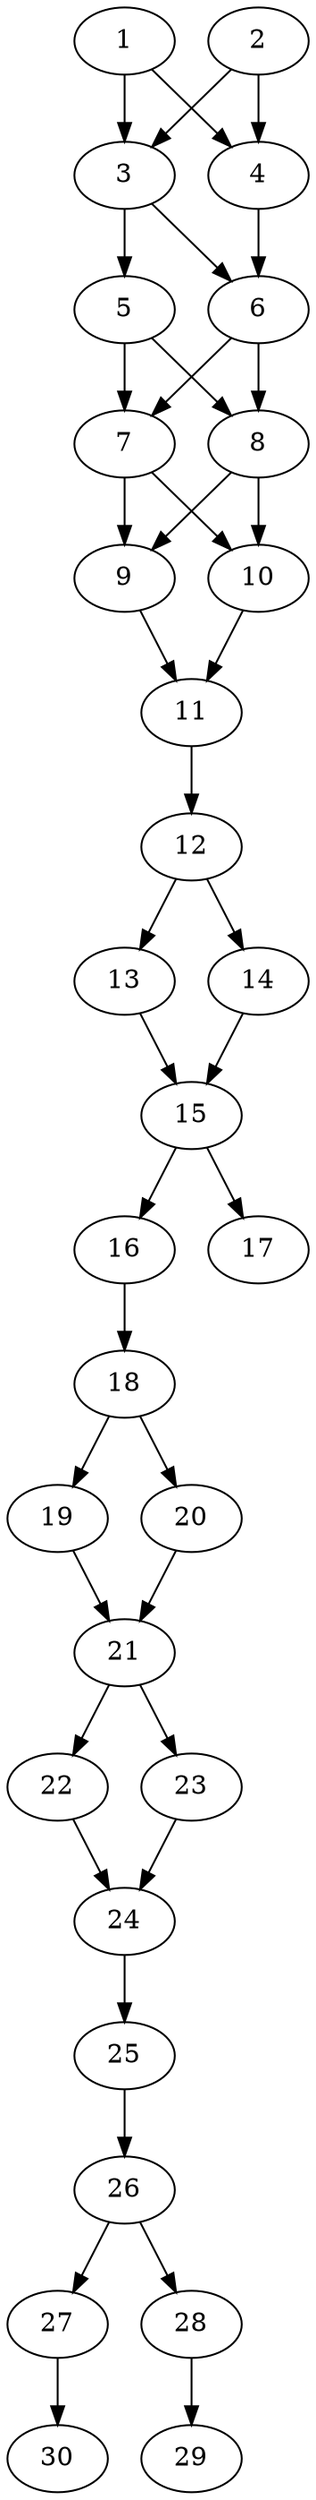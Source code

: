 // DAG automatically generated by daggen at Thu Oct  3 14:04:19 2019
// ./daggen --dot -n 30 --ccr 0.3 --fat 0.3 --regular 0.5 --density 0.7 --mindata 5242880 --maxdata 52428800 
digraph G {
  1 [size="173540693", alpha="0.08", expect_size="52062208"] 
  1 -> 3 [size ="52062208"]
  1 -> 4 [size ="52062208"]
  2 [size="133672960", alpha="0.03", expect_size="40101888"] 
  2 -> 3 [size ="40101888"]
  2 -> 4 [size ="40101888"]
  3 [size="28395520", alpha="0.04", expect_size="8518656"] 
  3 -> 5 [size ="8518656"]
  3 -> 6 [size ="8518656"]
  4 [size="126897493", alpha="0.18", expect_size="38069248"] 
  4 -> 6 [size ="38069248"]
  5 [size="90931200", alpha="0.16", expect_size="27279360"] 
  5 -> 7 [size ="27279360"]
  5 -> 8 [size ="27279360"]
  6 [size="29839360", alpha="0.18", expect_size="8951808"] 
  6 -> 7 [size ="8951808"]
  6 -> 8 [size ="8951808"]
  7 [size="72727893", alpha="0.04", expect_size="21818368"] 
  7 -> 9 [size ="21818368"]
  7 -> 10 [size ="21818368"]
  8 [size="28091733", alpha="0.01", expect_size="8427520"] 
  8 -> 9 [size ="8427520"]
  8 -> 10 [size ="8427520"]
  9 [size="72461653", alpha="0.02", expect_size="21738496"] 
  9 -> 11 [size ="21738496"]
  10 [size="79284907", alpha="0.00", expect_size="23785472"] 
  10 -> 11 [size ="23785472"]
  11 [size="78434987", alpha="0.05", expect_size="23530496"] 
  11 -> 12 [size ="23530496"]
  12 [size="143206400", alpha="0.17", expect_size="42961920"] 
  12 -> 13 [size ="42961920"]
  12 -> 14 [size ="42961920"]
  13 [size="166236160", alpha="0.07", expect_size="49870848"] 
  13 -> 15 [size ="49870848"]
  14 [size="39048533", alpha="0.11", expect_size="11714560"] 
  14 -> 15 [size ="11714560"]
  15 [size="24180053", alpha="0.15", expect_size="7254016"] 
  15 -> 16 [size ="7254016"]
  15 -> 17 [size ="7254016"]
  16 [size="149575680", alpha="0.12", expect_size="44872704"] 
  16 -> 18 [size ="44872704"]
  17 [size="135495680", alpha="0.00", expect_size="40648704"] 
  18 [size="167570773", alpha="0.11", expect_size="50271232"] 
  18 -> 19 [size ="50271232"]
  18 -> 20 [size ="50271232"]
  19 [size="18691413", alpha="0.00", expect_size="5607424"] 
  19 -> 21 [size ="5607424"]
  20 [size="35406507", alpha="0.17", expect_size="10621952"] 
  20 -> 21 [size ="10621952"]
  21 [size="37645653", alpha="0.14", expect_size="11293696"] 
  21 -> 22 [size ="11293696"]
  21 -> 23 [size ="11293696"]
  22 [size="74472107", alpha="0.05", expect_size="22341632"] 
  22 -> 24 [size ="22341632"]
  23 [size="47714987", alpha="0.18", expect_size="14314496"] 
  23 -> 24 [size ="14314496"]
  24 [size="104625493", alpha="0.05", expect_size="31387648"] 
  24 -> 25 [size ="31387648"]
  25 [size="35717120", alpha="0.01", expect_size="10715136"] 
  25 -> 26 [size ="10715136"]
  26 [size="153344000", alpha="0.19", expect_size="46003200"] 
  26 -> 27 [size ="46003200"]
  26 -> 28 [size ="46003200"]
  27 [size="91429547", alpha="0.04", expect_size="27428864"] 
  27 -> 30 [size ="27428864"]
  28 [size="92542293", alpha="0.10", expect_size="27762688"] 
  28 -> 29 [size ="27762688"]
  29 [size="24360960", alpha="0.03", expect_size="7308288"] 
  30 [size="25091413", alpha="0.04", expect_size="7527424"] 
}

